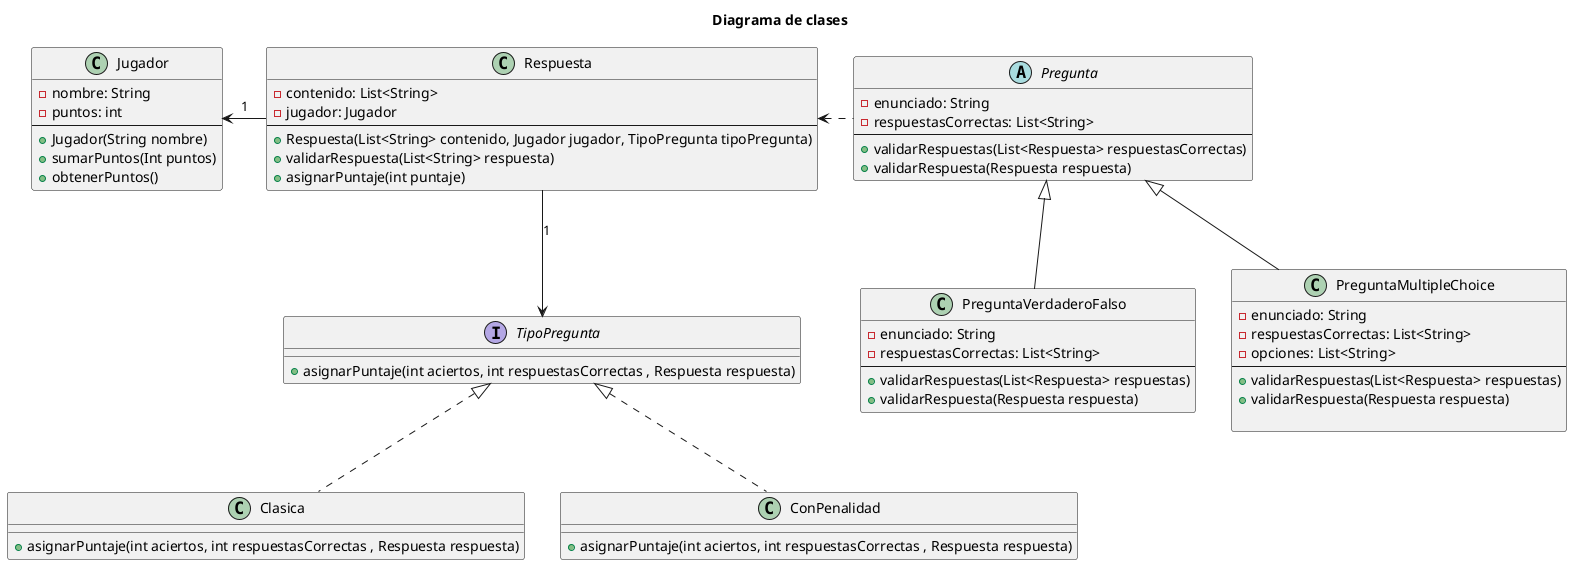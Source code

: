 @startuml diagrama de clases
title Diagrama de clases

class Jugador{
    - nombre: String
    - puntos: int
    ---
    + Jugador(String nombre)
    + sumarPuntos(Int puntos)
    + obtenerPuntos()
}

Class Respuesta {
    - contenido: List<String>
    - jugador: Jugador
    ---
    + Respuesta(List<String> contenido, Jugador jugador, TipoPregunta tipoPregunta)
    + validarRespuesta(List<String> respuesta)
    + asignarPuntaje(int puntaje)
}

interface TipoPregunta {
    + asignarPuntaje(int aciertos, int respuestasCorrectas , Respuesta respuesta)
}

class Clasica implements TipoPregunta{
    + asignarPuntaje(int aciertos, int respuestasCorrectas , Respuesta respuesta)
}

class ConPenalidad implements TipoPregunta{
    + asignarPuntaje(int aciertos, int respuestasCorrectas , Respuesta respuesta)
}

abstract class Pregunta {
    - enunciado: String
    - respuestasCorrectas: List<String>
    ---
    + validarRespuestas(List<Respuesta> respuestasCorrectas)
    + validarRespuesta(Respuesta respuesta)
}

class PreguntaVerdaderoFalso extends Pregunta {
    - enunciado: String
    - respuestasCorrectas: List<String>
    ---
    + validarRespuestas(List<Respuesta> respuestas)
    + validarRespuesta(Respuesta respuesta)
}

class PreguntaMultipleChoice extends Pregunta {
    - enunciado: String
    - respuestasCorrectas: List<String>
    - opciones: List<String>
    ---
    + validarRespuestas(List<Respuesta> respuestas)
    + validarRespuesta(Respuesta respuesta)

}

Respuesta -l-> Jugador: "1"
Respuesta --> TipoPregunta: "1"
Pregunta -l.> Respuesta

@enduml